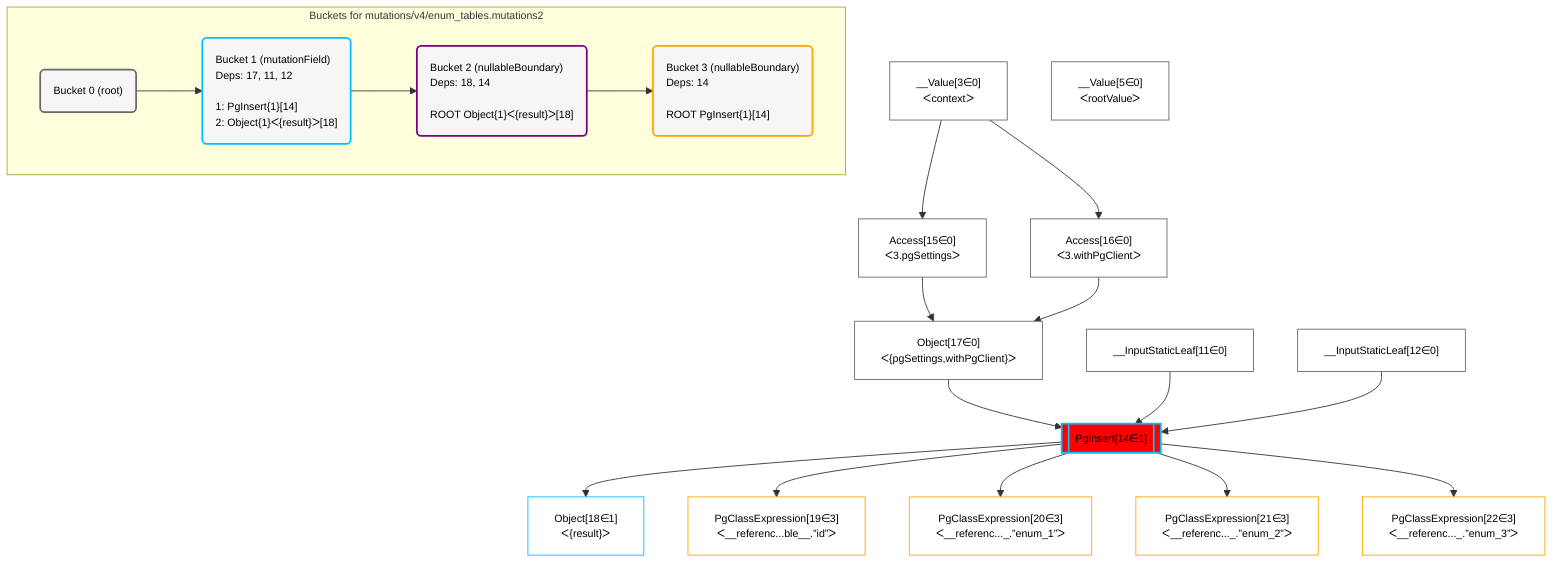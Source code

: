 %%{init: {'themeVariables': { 'fontSize': '12px'}}}%%
graph TD
    classDef path fill:#eee,stroke:#000,color:#000
    classDef plan fill:#fff,stroke-width:1px,color:#000
    classDef itemplan fill:#fff,stroke-width:2px,color:#000
    classDef sideeffectplan fill:#f00,stroke-width:2px,color:#000
    classDef bucket fill:#f6f6f6,color:#000,stroke-width:2px,text-align:left


    %% define steps
    __Value3["__Value[3∈0]<br />ᐸcontextᐳ"]:::plan
    __Value5["__Value[5∈0]<br />ᐸrootValueᐳ"]:::plan
    __InputStaticLeaf11["__InputStaticLeaf[11∈0]"]:::plan
    __InputStaticLeaf12["__InputStaticLeaf[12∈0]"]:::plan
    Access15["Access[15∈0]<br />ᐸ3.pgSettingsᐳ"]:::plan
    Access16["Access[16∈0]<br />ᐸ3.withPgClientᐳ"]:::plan
    Object17["Object[17∈0]<br />ᐸ{pgSettings,withPgClient}ᐳ"]:::plan
    PgInsert14[["PgInsert[14∈1]"]]:::sideeffectplan
    Object18["Object[18∈1]<br />ᐸ{result}ᐳ"]:::plan
    PgClassExpression19["PgClassExpression[19∈3]<br />ᐸ__referenc...ble__.”id”ᐳ"]:::plan
    PgClassExpression20["PgClassExpression[20∈3]<br />ᐸ__referenc..._.”enum_1”ᐳ"]:::plan
    PgClassExpression21["PgClassExpression[21∈3]<br />ᐸ__referenc..._.”enum_2”ᐳ"]:::plan
    PgClassExpression22["PgClassExpression[22∈3]<br />ᐸ__referenc..._.”enum_3”ᐳ"]:::plan

    %% plan dependencies
    __Value3 --> Access15
    __Value3 --> Access16
    Access15 & Access16 --> Object17
    Object17 & __InputStaticLeaf11 & __InputStaticLeaf12 --> PgInsert14
    PgInsert14 --> Object18
    PgInsert14 --> PgClassExpression19
    PgInsert14 --> PgClassExpression20
    PgInsert14 --> PgClassExpression21
    PgInsert14 --> PgClassExpression22

    subgraph "Buckets for mutations/v4/enum_tables.mutations2"
    Bucket0("Bucket 0 (root)"):::bucket
    classDef bucket0 stroke:#696969
    class Bucket0,__Value3,__Value5,__InputStaticLeaf11,__InputStaticLeaf12,Access15,Access16,Object17 bucket0
    Bucket1("Bucket 1 (mutationField)<br />Deps: 17, 11, 12<br /><br />1: PgInsert{1}[14]<br />2: Object{1}ᐸ{result}ᐳ[18]"):::bucket
    classDef bucket1 stroke:#00bfff
    class Bucket1,PgInsert14,Object18 bucket1
    Bucket2("Bucket 2 (nullableBoundary)<br />Deps: 18, 14<br /><br />ROOT Object{1}ᐸ{result}ᐳ[18]"):::bucket
    classDef bucket2 stroke:#7f007f
    class Bucket2 bucket2
    Bucket3("Bucket 3 (nullableBoundary)<br />Deps: 14<br /><br />ROOT PgInsert{1}[14]"):::bucket
    classDef bucket3 stroke:#ffa500
    class Bucket3,PgClassExpression19,PgClassExpression20,PgClassExpression21,PgClassExpression22 bucket3
    Bucket0 --> Bucket1
    Bucket1 --> Bucket2
    Bucket2 --> Bucket3
    end